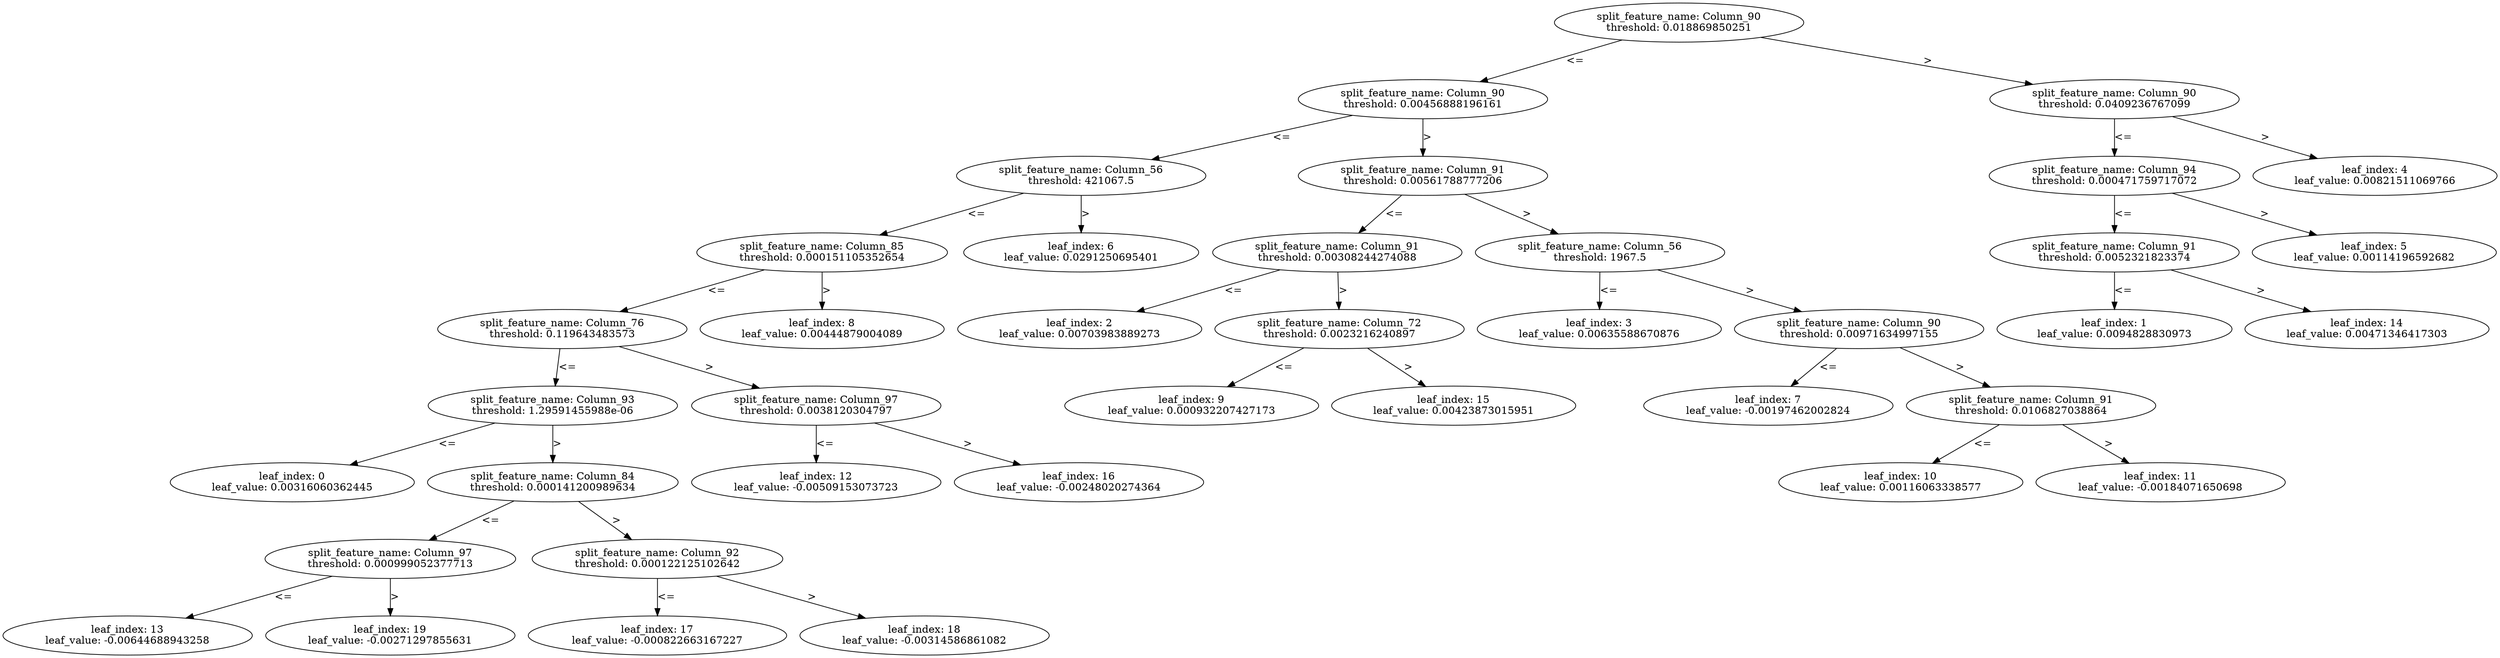 digraph Tree37 {
	split0 [label="split_feature_name: Column_90\nthreshold: 0.018869850251"]
	split1 [label="split_feature_name: Column_90\nthreshold: 0.00456888196161"]
	split5 [label="split_feature_name: Column_56\nthreshold: 421067.5"]
	split7 [label="split_feature_name: Column_85\nthreshold: 0.000151105352654"]
	split11 [label="split_feature_name: Column_76\nthreshold: 0.119643483573"]
	split12 [label="split_feature_name: Column_93\nthreshold: 1.29591455988e-06"]
	leaf0 [label="leaf_index: 0\nleaf_value: 0.00316060362445"]
	split12 -> leaf0 [label="<="]
	split16 [label="split_feature_name: Column_84\nthreshold: 0.000141200989634"]
	split18 [label="split_feature_name: Column_97\nthreshold: 0.000999052377713"]
	leaf13 [label="leaf_index: 13\nleaf_value: -0.00644688943258"]
	split18 -> leaf13 [label="<="]
	leaf19 [label="leaf_index: 19\nleaf_value: -0.00271297855631"]
	split18 -> leaf19 [label=">"]
	split16 -> split18 [label="<="]
	split17 [label="split_feature_name: Column_92\nthreshold: 0.000122125102642"]
	leaf17 [label="leaf_index: 17\nleaf_value: -0.000822663167227"]
	split17 -> leaf17 [label="<="]
	leaf18 [label="leaf_index: 18\nleaf_value: -0.00314586861082"]
	split17 -> leaf18 [label=">"]
	split16 -> split17 [label=">"]
	split12 -> split16 [label=">"]
	split11 -> split12 [label="<="]
	split15 [label="split_feature_name: Column_97\nthreshold: 0.0038120304797"]
	leaf12 [label="leaf_index: 12\nleaf_value: -0.00509153073723"]
	split15 -> leaf12 [label="<="]
	leaf16 [label="leaf_index: 16\nleaf_value: -0.00248020274364"]
	split15 -> leaf16 [label=">"]
	split11 -> split15 [label=">"]
	split7 -> split11 [label="<="]
	leaf8 [label="leaf_index: 8\nleaf_value: 0.00444879004089"]
	split7 -> leaf8 [label=">"]
	split5 -> split7 [label="<="]
	leaf6 [label="leaf_index: 6\nleaf_value: 0.0291250695401"]
	split5 -> leaf6 [label=">"]
	split1 -> split5 [label="<="]
	split2 [label="split_feature_name: Column_91\nthreshold: 0.00561788777206"]
	split8 [label="split_feature_name: Column_91\nthreshold: 0.00308244274088"]
	leaf2 [label="leaf_index: 2\nleaf_value: 0.00703983889273"]
	split8 -> leaf2 [label="<="]
	split14 [label="split_feature_name: Column_72\nthreshold: 0.0023216240897"]
	leaf9 [label="leaf_index: 9\nleaf_value: 0.000932207427173"]
	split14 -> leaf9 [label="<="]
	leaf15 [label="leaf_index: 15\nleaf_value: 0.00423873015951"]
	split14 -> leaf15 [label=">"]
	split8 -> split14 [label=">"]
	split2 -> split8 [label="<="]
	split6 [label="split_feature_name: Column_56\nthreshold: 1967.5"]
	leaf3 [label="leaf_index: 3\nleaf_value: 0.00635588670876"]
	split6 -> leaf3 [label="<="]
	split9 [label="split_feature_name: Column_90\nthreshold: 0.00971634997155"]
	leaf7 [label="leaf_index: 7\nleaf_value: -0.00197462002824"]
	split9 -> leaf7 [label="<="]
	split10 [label="split_feature_name: Column_91\nthreshold: 0.0106827038864"]
	leaf10 [label="leaf_index: 10\nleaf_value: 0.00116063338577"]
	split10 -> leaf10 [label="<="]
	leaf11 [label="leaf_index: 11\nleaf_value: -0.00184071650698"]
	split10 -> leaf11 [label=">"]
	split9 -> split10 [label=">"]
	split6 -> split9 [label=">"]
	split2 -> split6 [label=">"]
	split1 -> split2 [label=">"]
	split0 -> split1 [label="<="]
	split3 [label="split_feature_name: Column_90\nthreshold: 0.0409236767099"]
	split4 [label="split_feature_name: Column_94\nthreshold: 0.000471759717072"]
	split13 [label="split_feature_name: Column_91\nthreshold: 0.0052321823374"]
	leaf1 [label="leaf_index: 1\nleaf_value: 0.0094828830973"]
	split13 -> leaf1 [label="<="]
	leaf14 [label="leaf_index: 14\nleaf_value: 0.00471346417303"]
	split13 -> leaf14 [label=">"]
	split4 -> split13 [label="<="]
	leaf5 [label="leaf_index: 5\nleaf_value: 0.00114196592682"]
	split4 -> leaf5 [label=">"]
	split3 -> split4 [label="<="]
	leaf4 [label="leaf_index: 4\nleaf_value: 0.00821511069766"]
	split3 -> leaf4 [label=">"]
	split0 -> split3 [label=">"]
}
